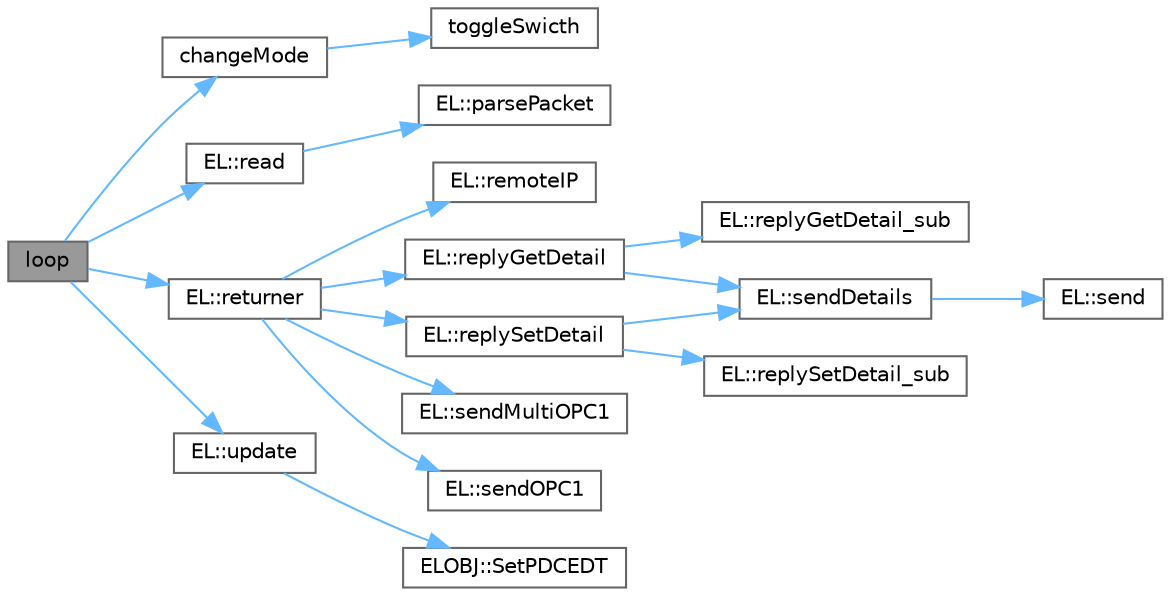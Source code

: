 digraph "loop"
{
 // LATEX_PDF_SIZE
  bgcolor="transparent";
  edge [fontname=Helvetica,fontsize=10,labelfontname=Helvetica,labelfontsize=10];
  node [fontname=Helvetica,fontsize=10,shape=box,height=0.2,width=0.4];
  rankdir="LR";
  Node1 [label="loop",height=0.2,width=0.4,color="gray40", fillcolor="grey60", style="filled", fontcolor="black",tooltip=" "];
  Node1 -> Node2 [color="steelblue1",style="solid"];
  Node2 [label="changeMode",height=0.2,width=0.4,color="grey40", fillcolor="white", style="filled",URL="$main_8cpp.html#a1b943d707d0f55c5750bbc6c5fcf858f",tooltip=" "];
  Node2 -> Node3 [color="steelblue1",style="solid"];
  Node3 [label="toggleSwicth",height=0.2,width=0.4,color="grey40", fillcolor="white", style="filled",URL="$main_8cpp.html#a7a73893acf365847dffd3362e856af22",tooltip=" "];
  Node1 -> Node4 [color="steelblue1",style="solid"];
  Node4 [label="EL::read",height=0.2,width=0.4,color="grey40", fillcolor="white", style="filled",URL="$class_e_l.html#adb5539d23d71d5dc1b708868c241875a",tooltip="受信データを受け取る"];
  Node4 -> Node5 [color="steelblue1",style="solid"];
  Node5 [label="EL::parsePacket",height=0.2,width=0.4,color="grey40", fillcolor="white", style="filled",URL="$class_e_l.html#a4706069c6c704f074a811b49d9bfd337",tooltip="受信データを読む"];
  Node1 -> Node6 [color="steelblue1",style="solid"];
  Node6 [label="EL::returner",height=0.2,width=0.4,color="grey40", fillcolor="white", style="filled",URL="$class_e_l.html#a54d6de75eb5743e2d80dbe81c93993ed",tooltip=" "];
  Node6 -> Node7 [color="steelblue1",style="solid"];
  Node7 [label="EL::remoteIP",height=0.2,width=0.4,color="grey40", fillcolor="white", style="filled",URL="$class_e_l.html#afb8d61da0fa657758fb4231f061337fc",tooltip="受信データの送信元を取得する"];
  Node6 -> Node8 [color="steelblue1",style="solid"];
  Node8 [label="EL::replyGetDetail",height=0.2,width=0.4,color="grey40", fillcolor="white", style="filled",URL="$class_e_l.html#a7c323a2e5634104f38317521d4c0a239",tooltip="Getに対して複数OPCにも対応して返答する内部関数"];
  Node8 -> Node9 [color="steelblue1",style="solid"];
  Node9 [label="EL::replyGetDetail_sub",height=0.2,width=0.4,color="grey40", fillcolor="white", style="filled",URL="$class_e_l.html#a1d6a20d4d498936b3afe2bcfad10f268",tooltip="EOJとEPCを指定したとき、そのプロパティ（EDT）があるかチェックする内部関数"];
  Node8 -> Node10 [color="steelblue1",style="solid"];
  Node10 [label="EL::sendDetails",height=0.2,width=0.4,color="grey40", fillcolor="white", style="filled",URL="$class_e_l.html#a558f0e1b780b266d05ad73a57f991029",tooltip="複数のEPCで送信する場合はこれを使う"];
  Node10 -> Node11 [color="steelblue1",style="solid"];
  Node11 [label="EL::send",height=0.2,width=0.4,color="grey40", fillcolor="white", style="filled",URL="$class_e_l.html#a58b950847b38135814429193175b9b72",tooltip="IP指定による送信"];
  Node6 -> Node12 [color="steelblue1",style="solid"];
  Node12 [label="EL::replySetDetail",height=0.2,width=0.4,color="grey40", fillcolor="white", style="filled",URL="$class_e_l.html#a14175763153b18bcd3efa044e2e303ee",tooltip="Setに対して複数OPCにも対応して返答する内部関数"];
  Node12 -> Node13 [color="steelblue1",style="solid"];
  Node13 [label="EL::replySetDetail_sub",height=0.2,width=0.4,color="grey40", fillcolor="white", style="filled",URL="$class_e_l.html#a1a090418c3fe0bac57f15a82bc206d69",tooltip="EOJとEPCを指定したとき、そのプロパティ（EDT）があるかチェックする内部関数"];
  Node12 -> Node10 [color="steelblue1",style="solid"];
  Node6 -> Node14 [color="steelblue1",style="solid"];
  Node14 [label="EL::sendMultiOPC1",height=0.2,width=0.4,color="grey40", fillcolor="white", style="filled",URL="$class_e_l.html#af07cdb8adb9646ce1de478989c53034e",tooltip=" "];
  Node6 -> Node15 [color="steelblue1",style="solid"];
  Node15 [label="EL::sendOPC1",height=0.2,width=0.4,color="grey40", fillcolor="white", style="filled",URL="$class_e_l.html#ac68ea0b0b0d356a1d6931aca75d1c65d",tooltip=" "];
  Node1 -> Node16 [color="steelblue1",style="solid"];
  Node16 [label="EL::update",height=0.2,width=0.4,color="grey40", fillcolor="white", style="filled",URL="$class_e_l.html#a0f235980e2cdae6da6ca84c8098d49cb",tooltip="EPCの値を変更する, eojが1個の場合（複数の場合は0番に相当）"];
  Node16 -> Node17 [color="steelblue1",style="solid"];
  Node17 [label="ELOBJ::SetPDCEDT",height=0.2,width=0.4,color="grey40", fillcolor="white", style="filled",URL="$class_e_l_o_b_j.html#a215e34be020dd6dc5d63d677a3f858b2",tooltip="EPCに対して、PDCEDTのを結びつける（セットと更新）"];
}
